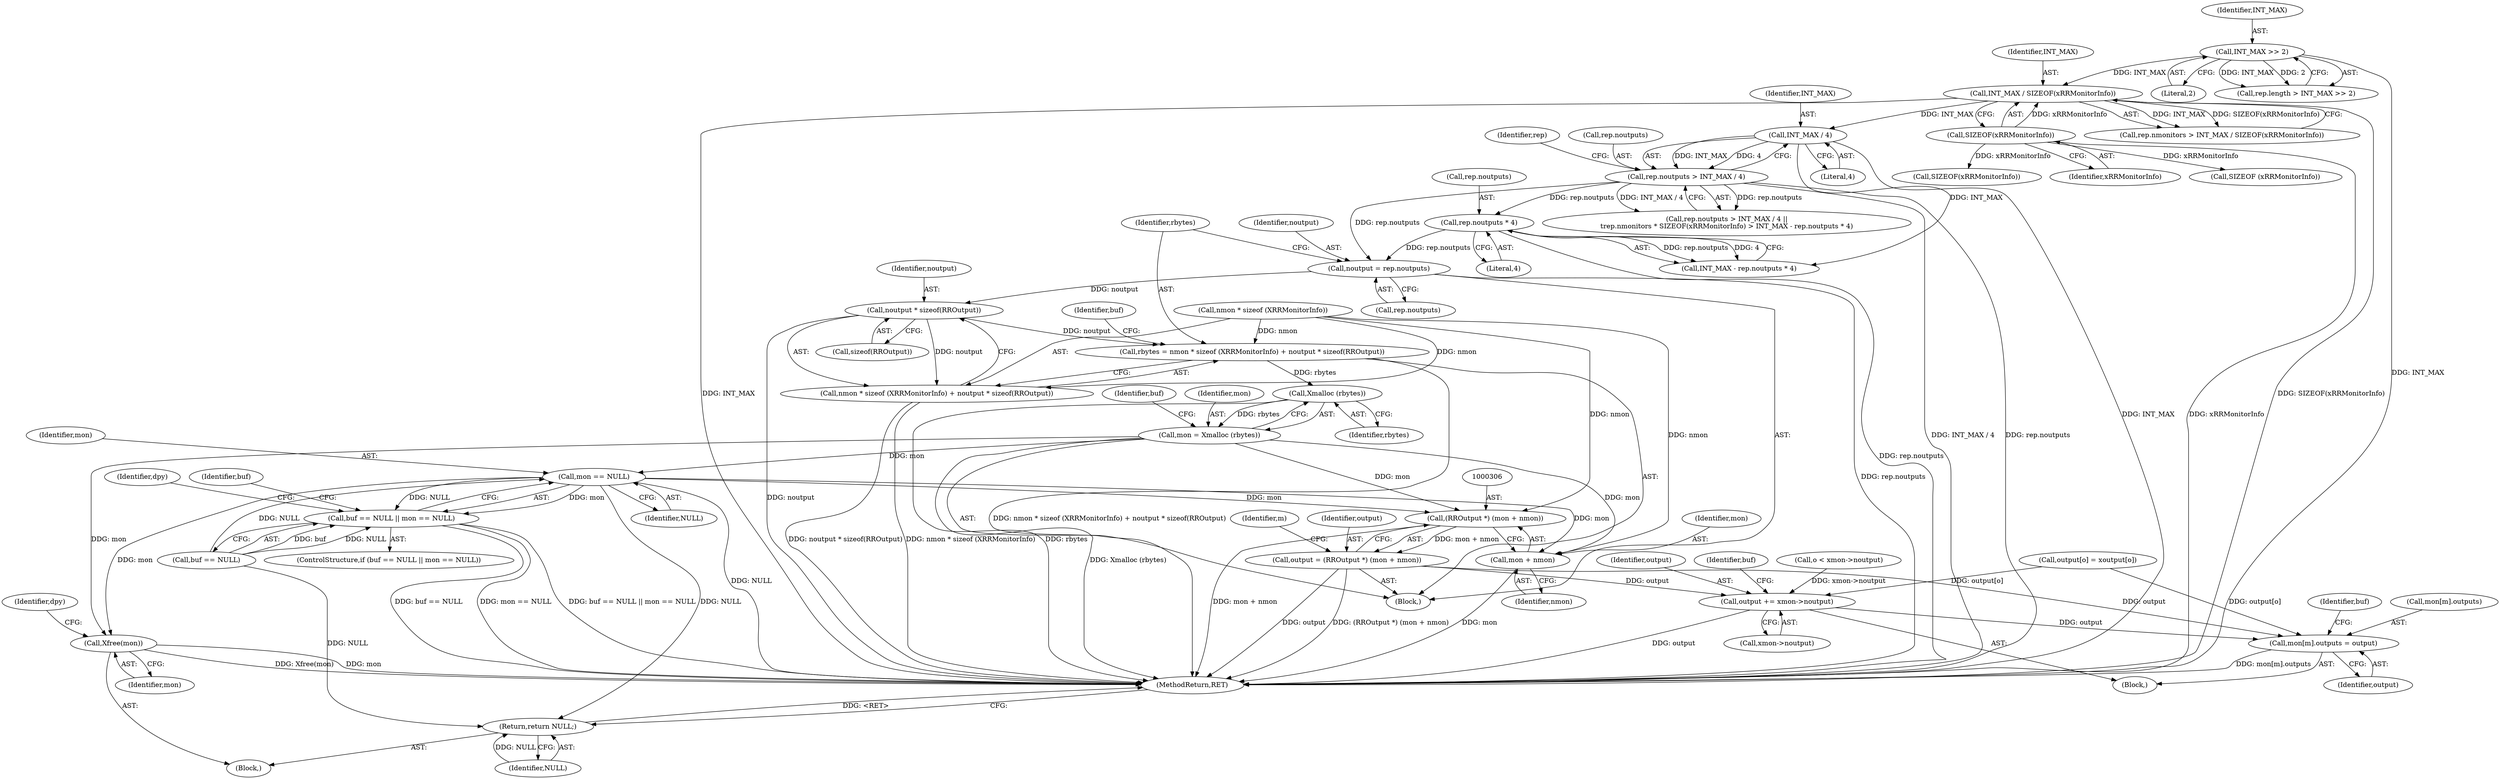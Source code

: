 digraph "0_libXrandr_a0df3e1c7728205e5c7650b2e6dce684139254a6@API" {
"1000262" [label="(Call,noutput * sizeof(RROutput))"];
"1000250" [label="(Call,noutput = rep.noutputs)"];
"1000220" [label="(Call,rep.noutputs * 4)"];
"1000204" [label="(Call,rep.noutputs > INT_MAX / 4)"];
"1000208" [label="(Call,INT_MAX / 4)"];
"1000199" [label="(Call,INT_MAX / SIZEOF(xRRMonitorInfo))"];
"1000191" [label="(Call,INT_MAX >> 2)"];
"1000201" [label="(Call,SIZEOF(xRRMonitorInfo))"];
"1000255" [label="(Call,rbytes = nmon * sizeof (XRRMonitorInfo) + noutput * sizeof(RROutput))"];
"1000274" [label="(Call,Xmalloc (rbytes))"];
"1000272" [label="(Call,mon = Xmalloc (rbytes))"];
"1000281" [label="(Call,mon == NULL)"];
"1000277" [label="(Call,buf == NULL || mon == NULL)"];
"1000287" [label="(Call,Xfree(mon))"];
"1000297" [label="(Return,return NULL;)"];
"1000305" [label="(Call,(RROutput *) (mon + nmon))"];
"1000303" [label="(Call,output = (RROutput *) (mon + nmon))"];
"1000415" [label="(Call,mon[m].outputs = output)"];
"1000449" [label="(Call,output += xmon->noutput)"];
"1000307" [label="(Call,mon + nmon)"];
"1000257" [label="(Call,nmon * sizeof (XRRMonitorInfo) + noutput * sizeof(RROutput))"];
"1000267" [label="(Identifier,buf)"];
"1000203" [label="(Call,rep.noutputs > INT_MAX / 4 ||\n\trep.nmonitors * SIZEOF(xRRMonitorInfo) > INT_MAX - rep.noutputs * 4)"];
"1000312" [label="(Identifier,m)"];
"1000275" [label="(Identifier,rbytes)"];
"1000284" [label="(Block,)"];
"1000421" [label="(Identifier,output)"];
"1000450" [label="(Identifier,output)"];
"1000423" [label="(Identifier,buf)"];
"1000193" [label="(Literal,2)"];
"1000451" [label="(Call,xmon->noutput)"];
"1000218" [label="(Call,INT_MAX - rep.noutputs * 4)"];
"1000283" [label="(Identifier,NULL)"];
"1000264" [label="(Call,sizeof(RROutput))"];
"1000415" [label="(Call,mon[m].outputs = output)"];
"1000205" [label="(Call,rep.noutputs)"];
"1000257" [label="(Call,nmon * sizeof (XRRMonitorInfo) + noutput * sizeof(RROutput))"];
"1000191" [label="(Call,INT_MAX >> 2)"];
"1000258" [label="(Call,nmon * sizeof (XRRMonitorInfo))"];
"1000210" [label="(Literal,4)"];
"1000278" [label="(Call,buf == NULL)"];
"1000105" [label="(Block,)"];
"1000255" [label="(Call,rbytes = nmon * sizeof (XRRMonitorInfo) + noutput * sizeof(RROutput))"];
"1000216" [label="(Call,SIZEOF(xRRMonitorInfo))"];
"1000300" [label="(Identifier,dpy)"];
"1000298" [label="(Identifier,NULL)"];
"1000449" [label="(Call,output += xmon->noutput)"];
"1000252" [label="(Call,rep.noutputs)"];
"1000202" [label="(Identifier,xRRMonitorInfo)"];
"1000262" [label="(Call,noutput * sizeof(RROutput))"];
"1000424" [label="(Call,SIZEOF (xRRMonitorInfo))"];
"1000319" [label="(Block,)"];
"1000463" [label="(MethodReturn,RET)"];
"1000204" [label="(Call,rep.noutputs > INT_MAX / 4)"];
"1000192" [label="(Identifier,INT_MAX)"];
"1000250" [label="(Call,noutput = rep.noutputs)"];
"1000277" [label="(Call,buf == NULL || mon == NULL)"];
"1000297" [label="(Return,return NULL;)"];
"1000287" [label="(Call,Xfree(mon))"];
"1000305" [label="(Call,(RROutput *) (mon + nmon))"];
"1000416" [label="(Call,mon[m].outputs)"];
"1000251" [label="(Identifier,noutput)"];
"1000309" [label="(Identifier,nmon)"];
"1000201" [label="(Call,SIZEOF(xRRMonitorInfo))"];
"1000221" [label="(Call,rep.noutputs)"];
"1000279" [label="(Identifier,buf)"];
"1000200" [label="(Identifier,INT_MAX)"];
"1000282" [label="(Identifier,mon)"];
"1000256" [label="(Identifier,rbytes)"];
"1000263" [label="(Identifier,noutput)"];
"1000274" [label="(Call,Xmalloc (rbytes))"];
"1000199" [label="(Call,INT_MAX / SIZEOF(xRRMonitorInfo))"];
"1000273" [label="(Identifier,mon)"];
"1000208" [label="(Call,INT_MAX / 4)"];
"1000455" [label="(Identifier,buf)"];
"1000288" [label="(Identifier,mon)"];
"1000224" [label="(Literal,4)"];
"1000195" [label="(Call,rep.nmonitors > INT_MAX / SIZEOF(xRRMonitorInfo))"];
"1000307" [label="(Call,mon + nmon)"];
"1000308" [label="(Identifier,mon)"];
"1000220" [label="(Call,rep.noutputs * 4)"];
"1000286" [label="(Identifier,buf)"];
"1000304" [label="(Identifier,output)"];
"1000209" [label="(Identifier,INT_MAX)"];
"1000272" [label="(Call,mon = Xmalloc (rbytes))"];
"1000303" [label="(Call,output = (RROutput *) (mon + nmon))"];
"1000435" [label="(Call,o < xmon->noutput)"];
"1000442" [label="(Call,output[o] = xoutput[o])"];
"1000276" [label="(ControlStructure,if (buf == NULL || mon == NULL))"];
"1000214" [label="(Identifier,rep)"];
"1000187" [label="(Call,rep.length > INT_MAX >> 2)"];
"1000290" [label="(Identifier,dpy)"];
"1000281" [label="(Call,mon == NULL)"];
"1000262" -> "1000257"  [label="AST: "];
"1000262" -> "1000264"  [label="CFG: "];
"1000263" -> "1000262"  [label="AST: "];
"1000264" -> "1000262"  [label="AST: "];
"1000257" -> "1000262"  [label="CFG: "];
"1000262" -> "1000463"  [label="DDG: noutput"];
"1000262" -> "1000255"  [label="DDG: noutput"];
"1000262" -> "1000257"  [label="DDG: noutput"];
"1000250" -> "1000262"  [label="DDG: noutput"];
"1000250" -> "1000105"  [label="AST: "];
"1000250" -> "1000252"  [label="CFG: "];
"1000251" -> "1000250"  [label="AST: "];
"1000252" -> "1000250"  [label="AST: "];
"1000256" -> "1000250"  [label="CFG: "];
"1000250" -> "1000463"  [label="DDG: rep.noutputs"];
"1000220" -> "1000250"  [label="DDG: rep.noutputs"];
"1000204" -> "1000250"  [label="DDG: rep.noutputs"];
"1000220" -> "1000218"  [label="AST: "];
"1000220" -> "1000224"  [label="CFG: "];
"1000221" -> "1000220"  [label="AST: "];
"1000224" -> "1000220"  [label="AST: "];
"1000218" -> "1000220"  [label="CFG: "];
"1000220" -> "1000463"  [label="DDG: rep.noutputs"];
"1000220" -> "1000218"  [label="DDG: rep.noutputs"];
"1000220" -> "1000218"  [label="DDG: 4"];
"1000204" -> "1000220"  [label="DDG: rep.noutputs"];
"1000204" -> "1000203"  [label="AST: "];
"1000204" -> "1000208"  [label="CFG: "];
"1000205" -> "1000204"  [label="AST: "];
"1000208" -> "1000204"  [label="AST: "];
"1000214" -> "1000204"  [label="CFG: "];
"1000203" -> "1000204"  [label="CFG: "];
"1000204" -> "1000463"  [label="DDG: INT_MAX / 4"];
"1000204" -> "1000463"  [label="DDG: rep.noutputs"];
"1000204" -> "1000203"  [label="DDG: rep.noutputs"];
"1000204" -> "1000203"  [label="DDG: INT_MAX / 4"];
"1000208" -> "1000204"  [label="DDG: INT_MAX"];
"1000208" -> "1000204"  [label="DDG: 4"];
"1000208" -> "1000210"  [label="CFG: "];
"1000209" -> "1000208"  [label="AST: "];
"1000210" -> "1000208"  [label="AST: "];
"1000208" -> "1000463"  [label="DDG: INT_MAX"];
"1000199" -> "1000208"  [label="DDG: INT_MAX"];
"1000208" -> "1000218"  [label="DDG: INT_MAX"];
"1000199" -> "1000195"  [label="AST: "];
"1000199" -> "1000201"  [label="CFG: "];
"1000200" -> "1000199"  [label="AST: "];
"1000201" -> "1000199"  [label="AST: "];
"1000195" -> "1000199"  [label="CFG: "];
"1000199" -> "1000463"  [label="DDG: SIZEOF(xRRMonitorInfo)"];
"1000199" -> "1000463"  [label="DDG: INT_MAX"];
"1000199" -> "1000195"  [label="DDG: INT_MAX"];
"1000199" -> "1000195"  [label="DDG: SIZEOF(xRRMonitorInfo)"];
"1000191" -> "1000199"  [label="DDG: INT_MAX"];
"1000201" -> "1000199"  [label="DDG: xRRMonitorInfo"];
"1000191" -> "1000187"  [label="AST: "];
"1000191" -> "1000193"  [label="CFG: "];
"1000192" -> "1000191"  [label="AST: "];
"1000193" -> "1000191"  [label="AST: "];
"1000187" -> "1000191"  [label="CFG: "];
"1000191" -> "1000463"  [label="DDG: INT_MAX"];
"1000191" -> "1000187"  [label="DDG: INT_MAX"];
"1000191" -> "1000187"  [label="DDG: 2"];
"1000201" -> "1000202"  [label="CFG: "];
"1000202" -> "1000201"  [label="AST: "];
"1000201" -> "1000463"  [label="DDG: xRRMonitorInfo"];
"1000201" -> "1000216"  [label="DDG: xRRMonitorInfo"];
"1000201" -> "1000424"  [label="DDG: xRRMonitorInfo"];
"1000255" -> "1000105"  [label="AST: "];
"1000255" -> "1000257"  [label="CFG: "];
"1000256" -> "1000255"  [label="AST: "];
"1000257" -> "1000255"  [label="AST: "];
"1000267" -> "1000255"  [label="CFG: "];
"1000255" -> "1000463"  [label="DDG: nmon * sizeof (XRRMonitorInfo) + noutput * sizeof(RROutput)"];
"1000258" -> "1000255"  [label="DDG: nmon"];
"1000255" -> "1000274"  [label="DDG: rbytes"];
"1000274" -> "1000272"  [label="AST: "];
"1000274" -> "1000275"  [label="CFG: "];
"1000275" -> "1000274"  [label="AST: "];
"1000272" -> "1000274"  [label="CFG: "];
"1000274" -> "1000463"  [label="DDG: rbytes"];
"1000274" -> "1000272"  [label="DDG: rbytes"];
"1000272" -> "1000105"  [label="AST: "];
"1000273" -> "1000272"  [label="AST: "];
"1000279" -> "1000272"  [label="CFG: "];
"1000272" -> "1000463"  [label="DDG: Xmalloc (rbytes)"];
"1000272" -> "1000281"  [label="DDG: mon"];
"1000272" -> "1000287"  [label="DDG: mon"];
"1000272" -> "1000305"  [label="DDG: mon"];
"1000272" -> "1000307"  [label="DDG: mon"];
"1000281" -> "1000277"  [label="AST: "];
"1000281" -> "1000283"  [label="CFG: "];
"1000282" -> "1000281"  [label="AST: "];
"1000283" -> "1000281"  [label="AST: "];
"1000277" -> "1000281"  [label="CFG: "];
"1000281" -> "1000463"  [label="DDG: NULL"];
"1000281" -> "1000277"  [label="DDG: mon"];
"1000281" -> "1000277"  [label="DDG: NULL"];
"1000278" -> "1000281"  [label="DDG: NULL"];
"1000281" -> "1000287"  [label="DDG: mon"];
"1000281" -> "1000297"  [label="DDG: NULL"];
"1000281" -> "1000305"  [label="DDG: mon"];
"1000281" -> "1000307"  [label="DDG: mon"];
"1000277" -> "1000276"  [label="AST: "];
"1000277" -> "1000278"  [label="CFG: "];
"1000278" -> "1000277"  [label="AST: "];
"1000286" -> "1000277"  [label="CFG: "];
"1000300" -> "1000277"  [label="CFG: "];
"1000277" -> "1000463"  [label="DDG: buf == NULL"];
"1000277" -> "1000463"  [label="DDG: mon == NULL"];
"1000277" -> "1000463"  [label="DDG: buf == NULL || mon == NULL"];
"1000278" -> "1000277"  [label="DDG: buf"];
"1000278" -> "1000277"  [label="DDG: NULL"];
"1000287" -> "1000284"  [label="AST: "];
"1000287" -> "1000288"  [label="CFG: "];
"1000288" -> "1000287"  [label="AST: "];
"1000290" -> "1000287"  [label="CFG: "];
"1000287" -> "1000463"  [label="DDG: Xfree(mon)"];
"1000287" -> "1000463"  [label="DDG: mon"];
"1000297" -> "1000284"  [label="AST: "];
"1000297" -> "1000298"  [label="CFG: "];
"1000298" -> "1000297"  [label="AST: "];
"1000463" -> "1000297"  [label="CFG: "];
"1000297" -> "1000463"  [label="DDG: <RET>"];
"1000298" -> "1000297"  [label="DDG: NULL"];
"1000278" -> "1000297"  [label="DDG: NULL"];
"1000305" -> "1000303"  [label="AST: "];
"1000305" -> "1000307"  [label="CFG: "];
"1000306" -> "1000305"  [label="AST: "];
"1000307" -> "1000305"  [label="AST: "];
"1000303" -> "1000305"  [label="CFG: "];
"1000305" -> "1000463"  [label="DDG: mon + nmon"];
"1000305" -> "1000303"  [label="DDG: mon + nmon"];
"1000258" -> "1000305"  [label="DDG: nmon"];
"1000303" -> "1000105"  [label="AST: "];
"1000304" -> "1000303"  [label="AST: "];
"1000312" -> "1000303"  [label="CFG: "];
"1000303" -> "1000463"  [label="DDG: output"];
"1000303" -> "1000463"  [label="DDG: (RROutput *) (mon + nmon)"];
"1000303" -> "1000415"  [label="DDG: output"];
"1000303" -> "1000449"  [label="DDG: output"];
"1000415" -> "1000319"  [label="AST: "];
"1000415" -> "1000421"  [label="CFG: "];
"1000416" -> "1000415"  [label="AST: "];
"1000421" -> "1000415"  [label="AST: "];
"1000423" -> "1000415"  [label="CFG: "];
"1000415" -> "1000463"  [label="DDG: mon[m].outputs"];
"1000442" -> "1000415"  [label="DDG: output[o]"];
"1000449" -> "1000415"  [label="DDG: output"];
"1000449" -> "1000319"  [label="AST: "];
"1000449" -> "1000451"  [label="CFG: "];
"1000450" -> "1000449"  [label="AST: "];
"1000451" -> "1000449"  [label="AST: "];
"1000455" -> "1000449"  [label="CFG: "];
"1000449" -> "1000463"  [label="DDG: output"];
"1000435" -> "1000449"  [label="DDG: xmon->noutput"];
"1000442" -> "1000449"  [label="DDG: output[o]"];
"1000307" -> "1000309"  [label="CFG: "];
"1000308" -> "1000307"  [label="AST: "];
"1000309" -> "1000307"  [label="AST: "];
"1000307" -> "1000463"  [label="DDG: mon"];
"1000258" -> "1000307"  [label="DDG: nmon"];
"1000258" -> "1000257"  [label="AST: "];
"1000257" -> "1000463"  [label="DDG: nmon * sizeof (XRRMonitorInfo)"];
"1000257" -> "1000463"  [label="DDG: noutput * sizeof(RROutput)"];
"1000258" -> "1000257"  [label="DDG: nmon"];
}
